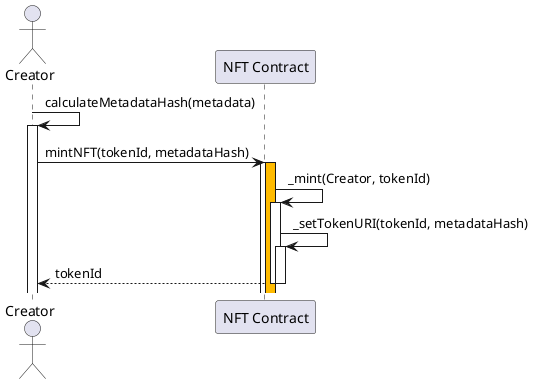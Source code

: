 @startuml

actor Creator as C
participant "NFT Contract" as NC

C -> C++: calculateMetadataHash(metadata)

C -> NC++: mintNFT(tokenId, metadataHash)

activate NC #FFBB00

NC -> NC++: _mint(Creator, tokenId)
NC -> NC++: _setTokenURI(tokenId, metadataHash)

NC --> C--: tokenId
deactivate NC

@enduml
